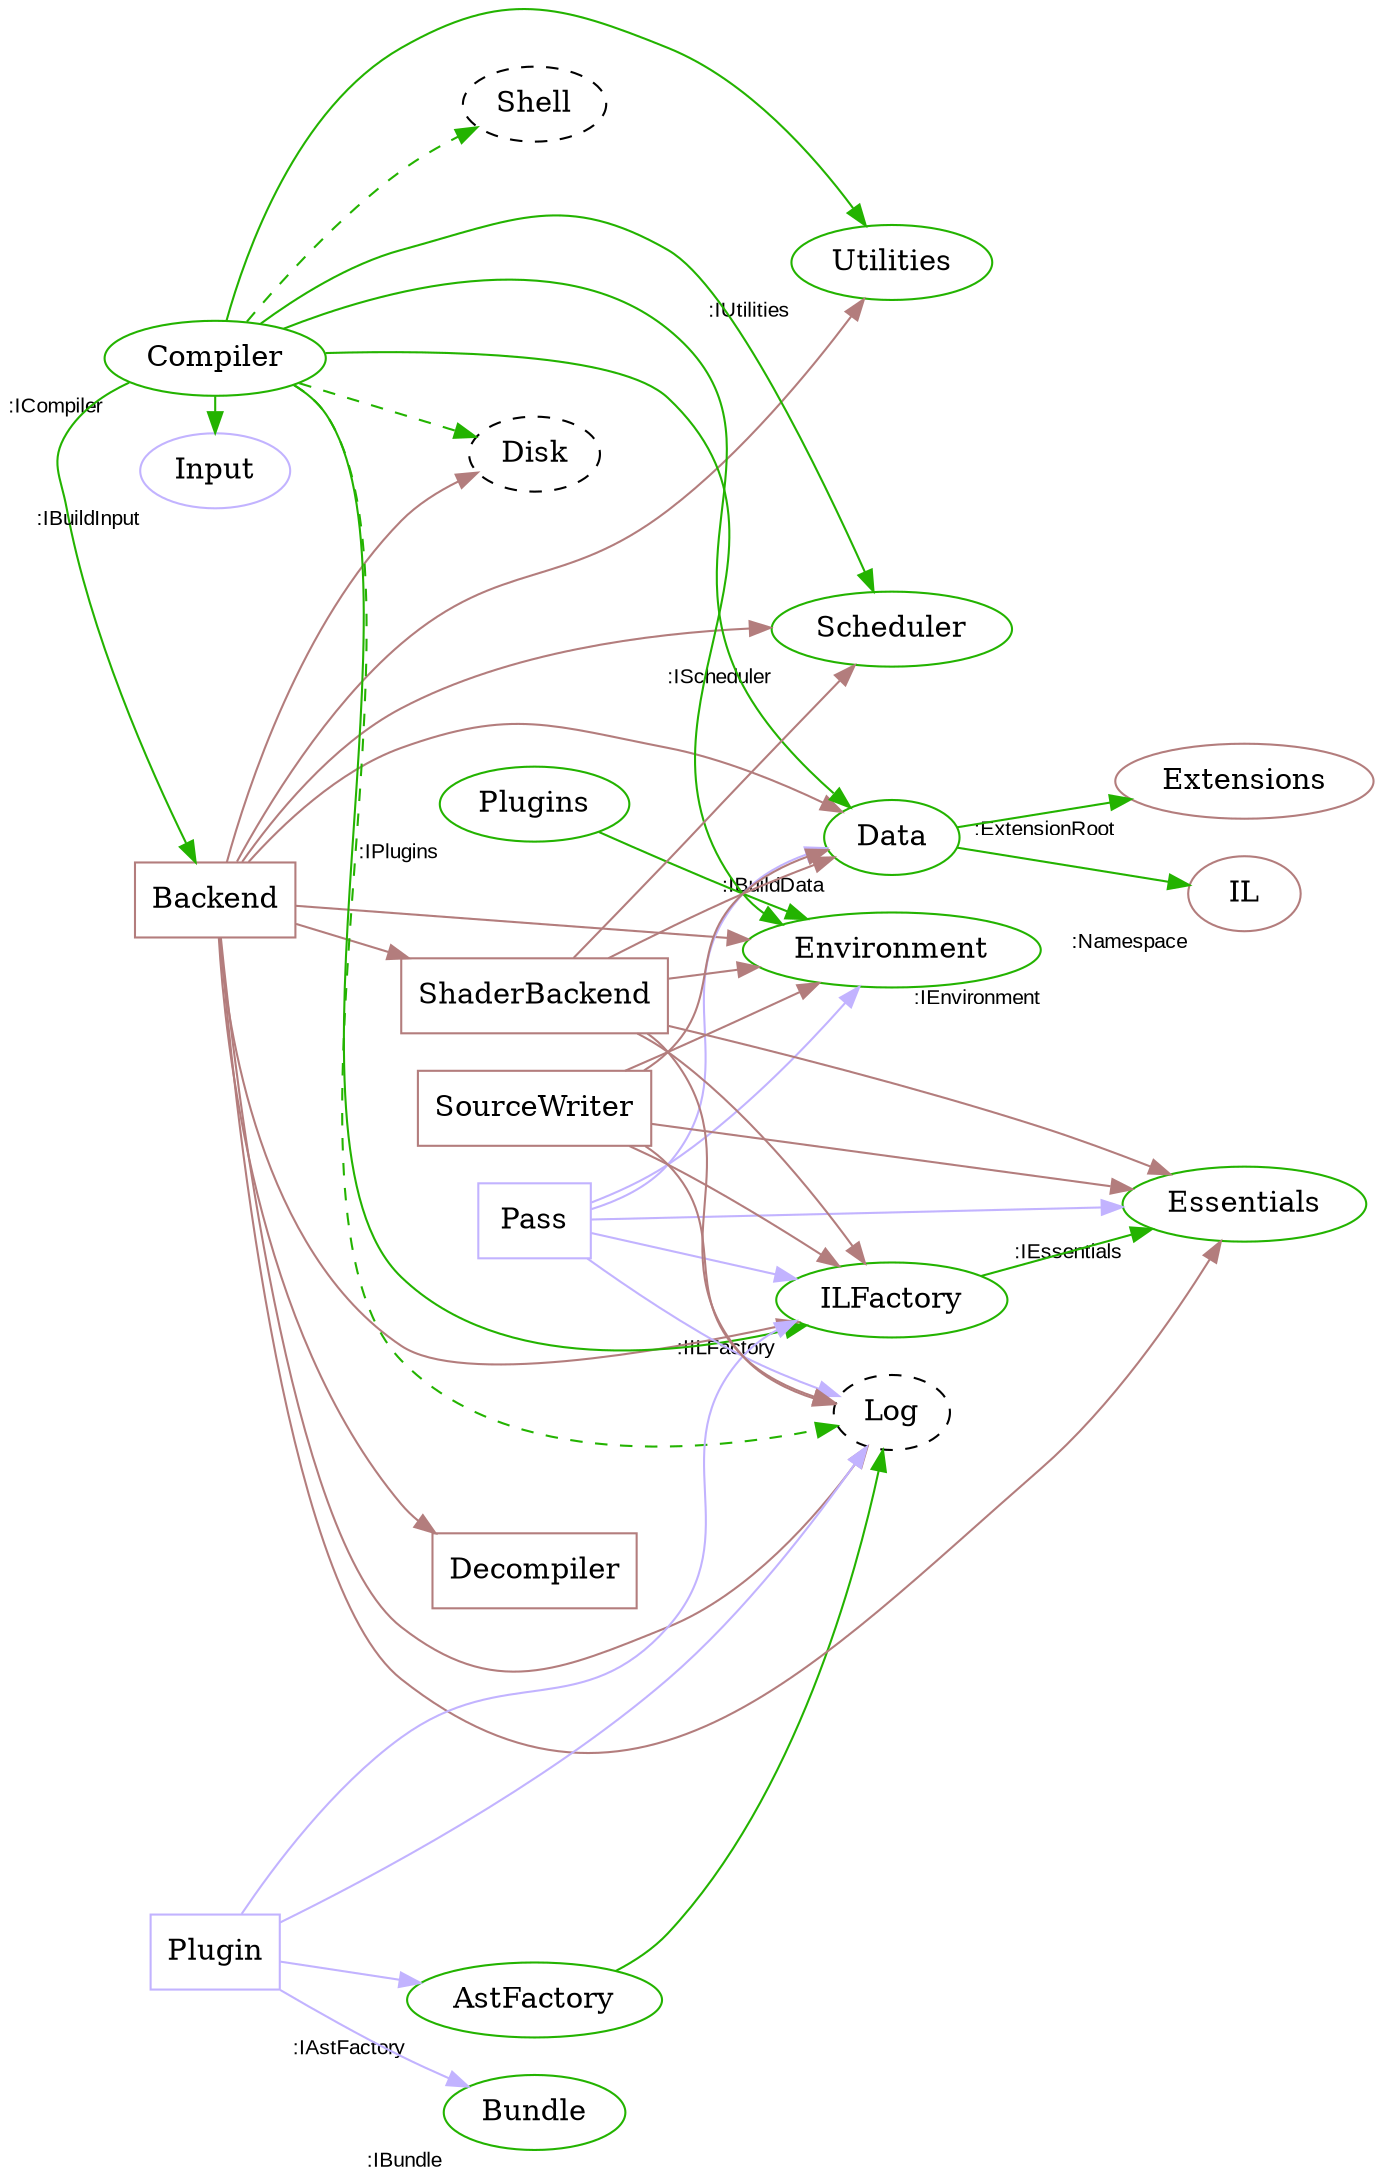digraph {
    rankdir=LR;
    AstFactory [color=".3 1. .7", xlabel=<<FONT FACE="Arial" POINT-SIZE="10">:IAstFactory</FONT>>];
    Backend [shape=box, color="1. .3 .7"];
    Bundle [color=".3 1. .7", xlabel=<<FONT FACE="Arial" POINT-SIZE="10">:IBundle</FONT>>];
    Data [color=".3 1. .7", xlabel=<<FONT FACE="Arial" POINT-SIZE="10">:IBuildData</FONT>>];
    Decompiler [shape=box, color="1. .3 .7"];
    Disk [style=dashed];
    Environment [color=".3 1. .7", xlabel=<<FONT FACE="Arial" POINT-SIZE="10">:IEnvironment</FONT>>];
    Essentials [color=".3 1. .7", xlabel=<<FONT FACE="Arial" POINT-SIZE="10">:IEssentials</FONT>>];
    Extensions [color="1. .3 .7", xlabel=<<FONT FACE="Arial" POINT-SIZE="10">:ExtensionRoot</FONT>>];
    Compiler [color=".3 1. .7", xlabel=<<FONT FACE="Arial" POINT-SIZE="10">:ICompiler</FONT>>];
    IL [color="1. .3 .7", xlabel=<<FONT FACE="Arial" POINT-SIZE="10">:Namespace</FONT>>];
    ILFactory [color=".3 1. .7", xlabel=<<FONT FACE="Arial" POINT-SIZE="10">:IILFactory</FONT>>];
    Input [color=".7 .3 1.", xlabel=<<FONT FACE="Arial" POINT-SIZE="10">:IBuildInput</FONT>>];
    Log [style=dashed];
    Pass [shape=box, color=".7 .3 1."];
    Plugin [shape=box, color=".7 .3 1."];
    Plugins [color=".3 1. .7", xlabel=<<FONT FACE="Arial" POINT-SIZE="10">:IPlugins</FONT>>];
    Scheduler [color=".3 1. .7", xlabel=<<FONT FACE="Arial" POINT-SIZE="10">:IScheduler</FONT>>];
    ShaderBackend [shape=box, color="1. .3 .7"];
    Shell [style=dashed];
    SourceWriter [shape=box, color="1. .3 .7"];
    Utilities [color=".3 1. .7", xlabel=<<FONT FACE="Arial" POINT-SIZE="10">:IUtilities</FONT>>];
    Compiler -> Log [style=dashed, color=".3 1. .7"];
    Compiler -> Disk [style=dashed, color=".3 1. .7"];
    Compiler -> Shell [style=dashed, color=".3 1. .7"];
    Compiler -> Backend [color=".3 1. .7"];
    Compiler -> Input [color=".3 1. .7"];
    Compiler -> Data [color=".3 1. .7"];
    Compiler -> Environment [color=".3 1. .7"];
    Compiler -> ILFactory [color=".3 1. .7"];
    Compiler -> Utilities [color=".3 1. .7"];
    Compiler -> Scheduler [color=".3 1. .7"];
    Backend -> Log [color="1. .3 .7"];
    Backend -> Disk [color="1. .3 .7"];
    Backend -> ShaderBackend [color="1. .3 .7"];
    Backend -> Decompiler [color="1. .3 .7"];
    Backend -> Data [color="1. .3 .7"];
    Backend -> Environment [color="1. .3 .7"];
    Backend -> Essentials [color="1. .3 .7"];
    Backend -> ILFactory [color="1. .3 .7"];
    Backend -> Scheduler [color="1. .3 .7"];
    Backend -> Utilities [color="1. .3 .7"];
    ShaderBackend -> Log [color="1. .3 .7"];
    ShaderBackend -> Data [color="1. .3 .7"];
    ShaderBackend -> Environment [color="1. .3 .7"];
    ShaderBackend -> Essentials [color="1. .3 .7"];
    ShaderBackend -> ILFactory [color="1. .3 .7"];
    ShaderBackend -> Scheduler [color="1. .3 .7"];
    Data -> Extensions [color=".3 1. .7"];
    Data -> IL [color=".3 1. .7"];
    ILFactory -> Essentials [color=".3 1. .7"];
    Plugins -> Environment [color=".3 1. .7"];
    Plugin -> ILFactory [color=".7 .3 1."];
    Plugin -> Bundle [color=".7 .3 1."];
    Plugin -> Log [color=".7 .3 1."];
    Plugin -> AstFactory [color=".7 .3 1."];
    AstFactory -> Log [color=".3 1. .7"];
    SourceWriter -> Log [color="1. .3 .7"];
    SourceWriter -> Data [color="1. .3 .7"];
    SourceWriter -> Environment [color="1. .3 .7"];
    SourceWriter -> Essentials [color="1. .3 .7"];
    SourceWriter -> ILFactory [color="1. .3 .7"];
    Pass -> Log [color=".7 .3 1."];
    Pass -> Data [color=".7 .3 1."];
    Pass -> Environment [color=".7 .3 1."];
    Pass -> Essentials [color=".7 .3 1."];
    Pass -> ILFactory [color=".7 .3 1."];
    { rank=same; Compiler; Backend; Input; Plugin }
    { rank=same; Utilities; Scheduler }
}
